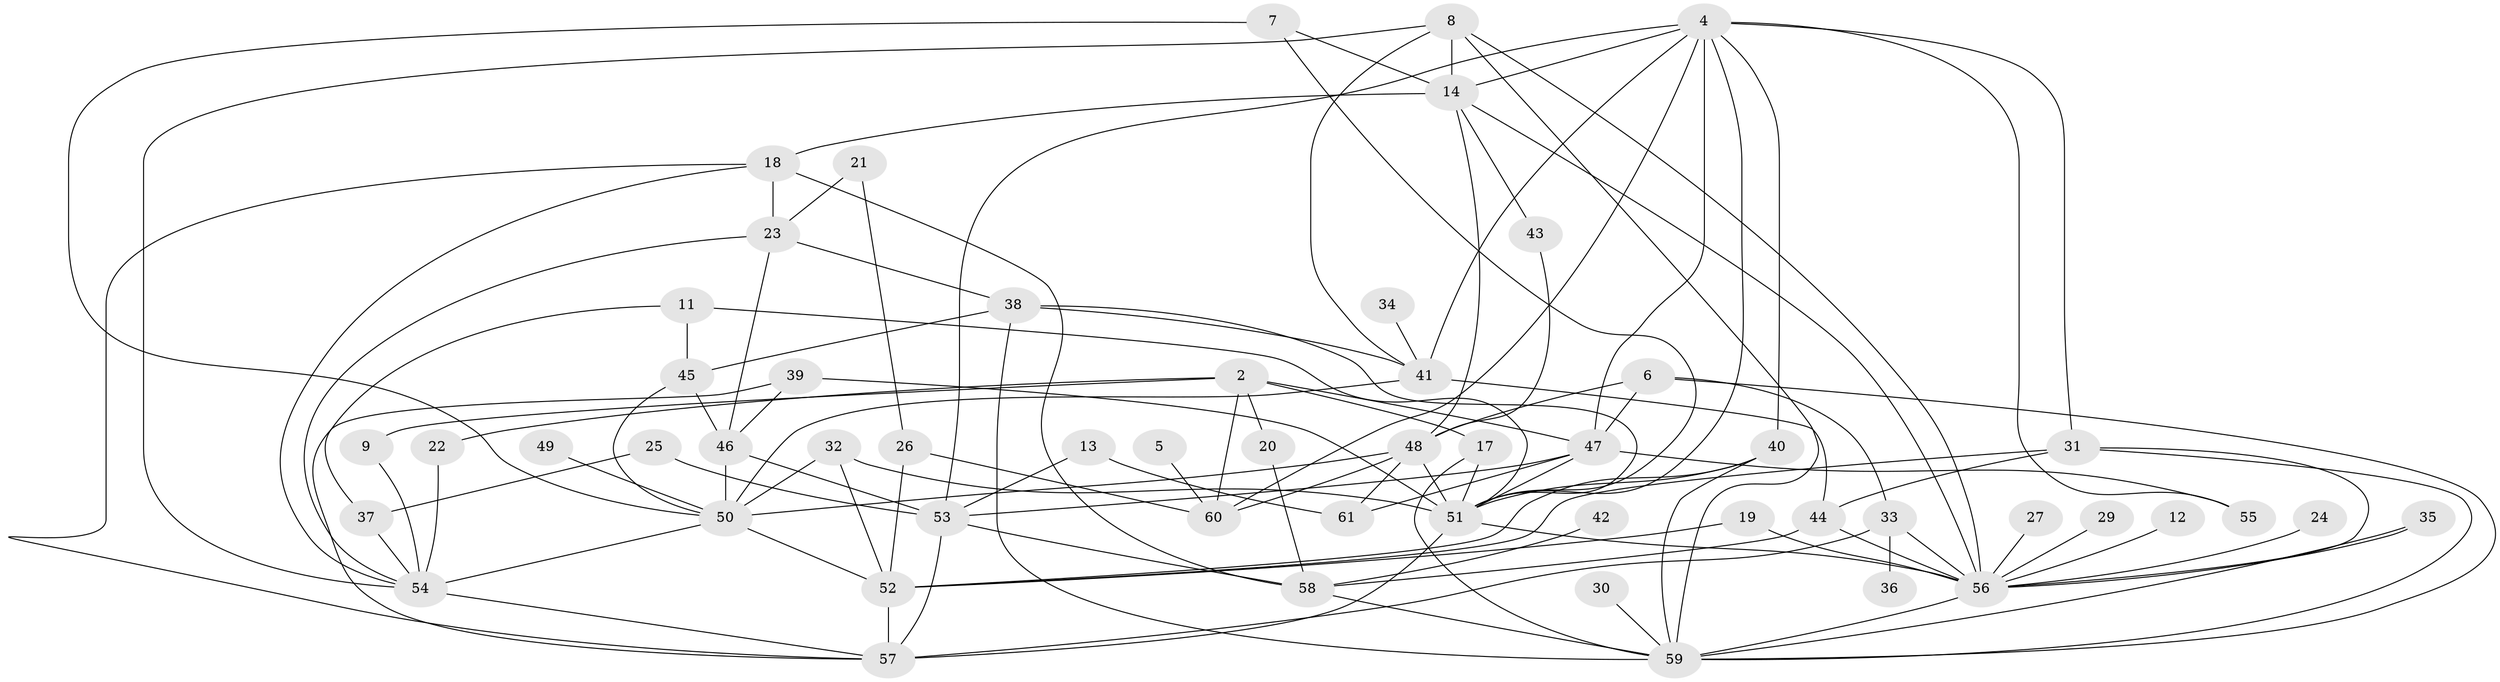 // original degree distribution, {3: 0.2661290322580645, 2: 0.20161290322580644, 1: 0.1693548387096774, 0: 0.04838709677419355, 5: 0.13709677419354838, 4: 0.08870967741935484, 6: 0.056451612903225805, 7: 0.024193548387096774, 8: 0.008064516129032258}
// Generated by graph-tools (version 1.1) at 2025/25/03/09/25 03:25:17]
// undirected, 55 vertices, 115 edges
graph export_dot {
graph [start="1"]
  node [color=gray90,style=filled];
  2;
  4;
  5;
  6;
  7;
  8;
  9;
  11;
  12;
  13;
  14;
  17;
  18;
  19;
  20;
  21;
  22;
  23;
  24;
  25;
  26;
  27;
  29;
  30;
  31;
  32;
  33;
  34;
  35;
  36;
  37;
  38;
  39;
  40;
  41;
  42;
  43;
  44;
  45;
  46;
  47;
  48;
  49;
  50;
  51;
  52;
  53;
  54;
  55;
  56;
  57;
  58;
  59;
  60;
  61;
  2 -- 9 [weight=1.0];
  2 -- 17 [weight=1.0];
  2 -- 20 [weight=1.0];
  2 -- 22 [weight=1.0];
  2 -- 47 [weight=1.0];
  2 -- 60 [weight=1.0];
  4 -- 14 [weight=1.0];
  4 -- 31 [weight=1.0];
  4 -- 40 [weight=1.0];
  4 -- 41 [weight=1.0];
  4 -- 47 [weight=2.0];
  4 -- 51 [weight=1.0];
  4 -- 53 [weight=1.0];
  4 -- 55 [weight=1.0];
  4 -- 60 [weight=1.0];
  5 -- 60 [weight=1.0];
  6 -- 33 [weight=1.0];
  6 -- 47 [weight=1.0];
  6 -- 48 [weight=1.0];
  6 -- 59 [weight=1.0];
  7 -- 14 [weight=1.0];
  7 -- 50 [weight=1.0];
  7 -- 51 [weight=1.0];
  8 -- 14 [weight=1.0];
  8 -- 41 [weight=1.0];
  8 -- 54 [weight=1.0];
  8 -- 56 [weight=1.0];
  8 -- 59 [weight=1.0];
  9 -- 54 [weight=1.0];
  11 -- 37 [weight=1.0];
  11 -- 45 [weight=1.0];
  11 -- 51 [weight=1.0];
  12 -- 56 [weight=1.0];
  13 -- 53 [weight=1.0];
  13 -- 61 [weight=1.0];
  14 -- 18 [weight=1.0];
  14 -- 43 [weight=1.0];
  14 -- 48 [weight=1.0];
  14 -- 56 [weight=1.0];
  17 -- 51 [weight=2.0];
  17 -- 59 [weight=1.0];
  18 -- 23 [weight=1.0];
  18 -- 54 [weight=1.0];
  18 -- 57 [weight=1.0];
  18 -- 58 [weight=1.0];
  19 -- 52 [weight=1.0];
  19 -- 56 [weight=1.0];
  20 -- 58 [weight=1.0];
  21 -- 23 [weight=1.0];
  21 -- 26 [weight=1.0];
  22 -- 54 [weight=1.0];
  23 -- 38 [weight=1.0];
  23 -- 46 [weight=1.0];
  23 -- 54 [weight=1.0];
  24 -- 56 [weight=1.0];
  25 -- 37 [weight=1.0];
  25 -- 53 [weight=1.0];
  26 -- 52 [weight=1.0];
  26 -- 60 [weight=1.0];
  27 -- 56 [weight=1.0];
  29 -- 56 [weight=1.0];
  30 -- 59 [weight=1.0];
  31 -- 44 [weight=1.0];
  31 -- 52 [weight=1.0];
  31 -- 56 [weight=1.0];
  31 -- 59 [weight=1.0];
  32 -- 50 [weight=1.0];
  32 -- 51 [weight=1.0];
  32 -- 52 [weight=1.0];
  33 -- 36 [weight=1.0];
  33 -- 56 [weight=1.0];
  33 -- 57 [weight=1.0];
  34 -- 41 [weight=1.0];
  35 -- 56 [weight=1.0];
  35 -- 59 [weight=1.0];
  37 -- 54 [weight=1.0];
  38 -- 41 [weight=1.0];
  38 -- 45 [weight=1.0];
  38 -- 51 [weight=2.0];
  38 -- 59 [weight=1.0];
  39 -- 46 [weight=1.0];
  39 -- 51 [weight=1.0];
  39 -- 57 [weight=1.0];
  40 -- 51 [weight=1.0];
  40 -- 52 [weight=1.0];
  40 -- 59 [weight=1.0];
  41 -- 44 [weight=1.0];
  41 -- 50 [weight=1.0];
  42 -- 58 [weight=1.0];
  43 -- 48 [weight=1.0];
  44 -- 56 [weight=1.0];
  44 -- 58 [weight=1.0];
  45 -- 46 [weight=1.0];
  45 -- 50 [weight=1.0];
  46 -- 50 [weight=1.0];
  46 -- 53 [weight=1.0];
  47 -- 51 [weight=1.0];
  47 -- 53 [weight=1.0];
  47 -- 55 [weight=1.0];
  47 -- 61 [weight=1.0];
  48 -- 50 [weight=2.0];
  48 -- 51 [weight=1.0];
  48 -- 60 [weight=1.0];
  48 -- 61 [weight=1.0];
  49 -- 50 [weight=1.0];
  50 -- 52 [weight=1.0];
  50 -- 54 [weight=2.0];
  51 -- 56 [weight=1.0];
  51 -- 57 [weight=1.0];
  52 -- 57 [weight=2.0];
  53 -- 57 [weight=1.0];
  53 -- 58 [weight=1.0];
  54 -- 57 [weight=1.0];
  56 -- 59 [weight=1.0];
  58 -- 59 [weight=1.0];
}
